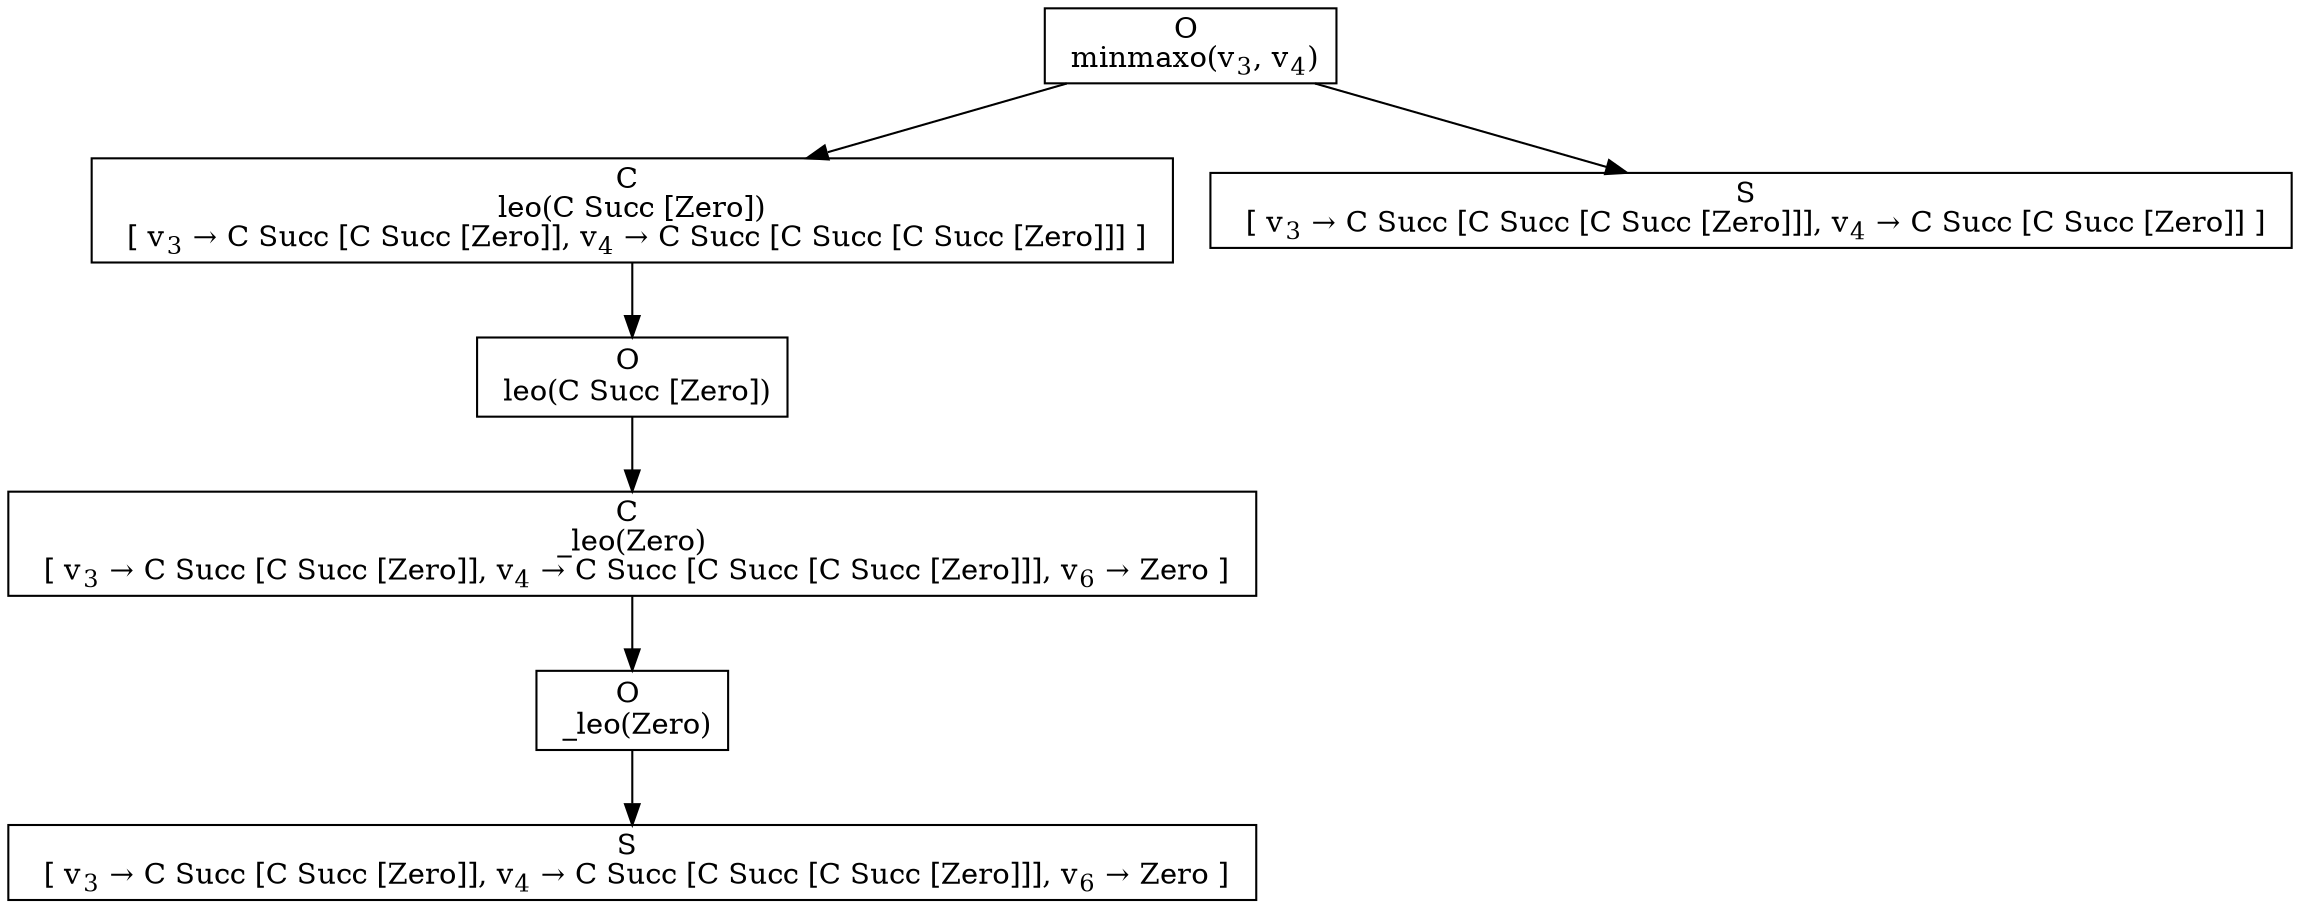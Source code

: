 digraph {
    graph [rankdir=TB
          ,bgcolor=transparent];
    node [shape=box
         ,fillcolor=white
         ,style=filled];
    0 [label=<O <BR/> minmaxo(v<SUB>3</SUB>, v<SUB>4</SUB>)>];
    1 [label=<C <BR/> leo(C Succ [Zero]) <BR/>  [ v<SUB>3</SUB> &rarr; C Succ [C Succ [Zero]], v<SUB>4</SUB> &rarr; C Succ [C Succ [C Succ [Zero]]] ] >];
    2 [label=<S <BR/>  [ v<SUB>3</SUB> &rarr; C Succ [C Succ [C Succ [Zero]]], v<SUB>4</SUB> &rarr; C Succ [C Succ [Zero]] ] >];
    3 [label=<O <BR/> leo(C Succ [Zero])>];
    4 [label=<C <BR/> _leo(Zero) <BR/>  [ v<SUB>3</SUB> &rarr; C Succ [C Succ [Zero]], v<SUB>4</SUB> &rarr; C Succ [C Succ [C Succ [Zero]]], v<SUB>6</SUB> &rarr; Zero ] >];
    5 [label=<O <BR/> _leo(Zero)>];
    6 [label=<S <BR/>  [ v<SUB>3</SUB> &rarr; C Succ [C Succ [Zero]], v<SUB>4</SUB> &rarr; C Succ [C Succ [C Succ [Zero]]], v<SUB>6</SUB> &rarr; Zero ] >];
    0 -> 1 [label=""];
    0 -> 2 [label=""];
    1 -> 3 [label=""];
    3 -> 4 [label=""];
    4 -> 5 [label=""];
    5 -> 6 [label=""];
}